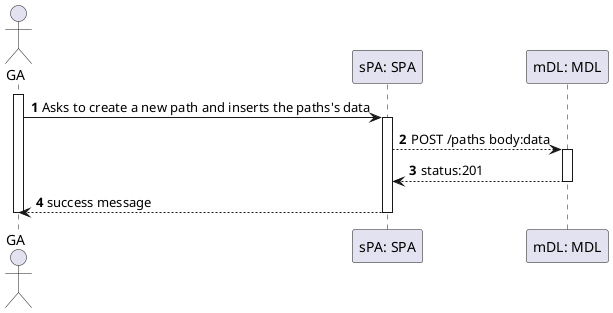 @startuml
'https://plantuml.com/sequence-diagram

autonumber
actor GA
participant "sPA: SPA" as sPA
participant "mDL: MDL" as MDL


activate GA
GA ->sPA : Asks to create a new path and inserts the paths's data
activate sPA

sPA --> MDL : POST /paths body:data
activate MDL

MDL --> sPA :  status:201

deactivate MDL

sPA --> GA : success message

deactivate sPA

deactivate GA


@enduml